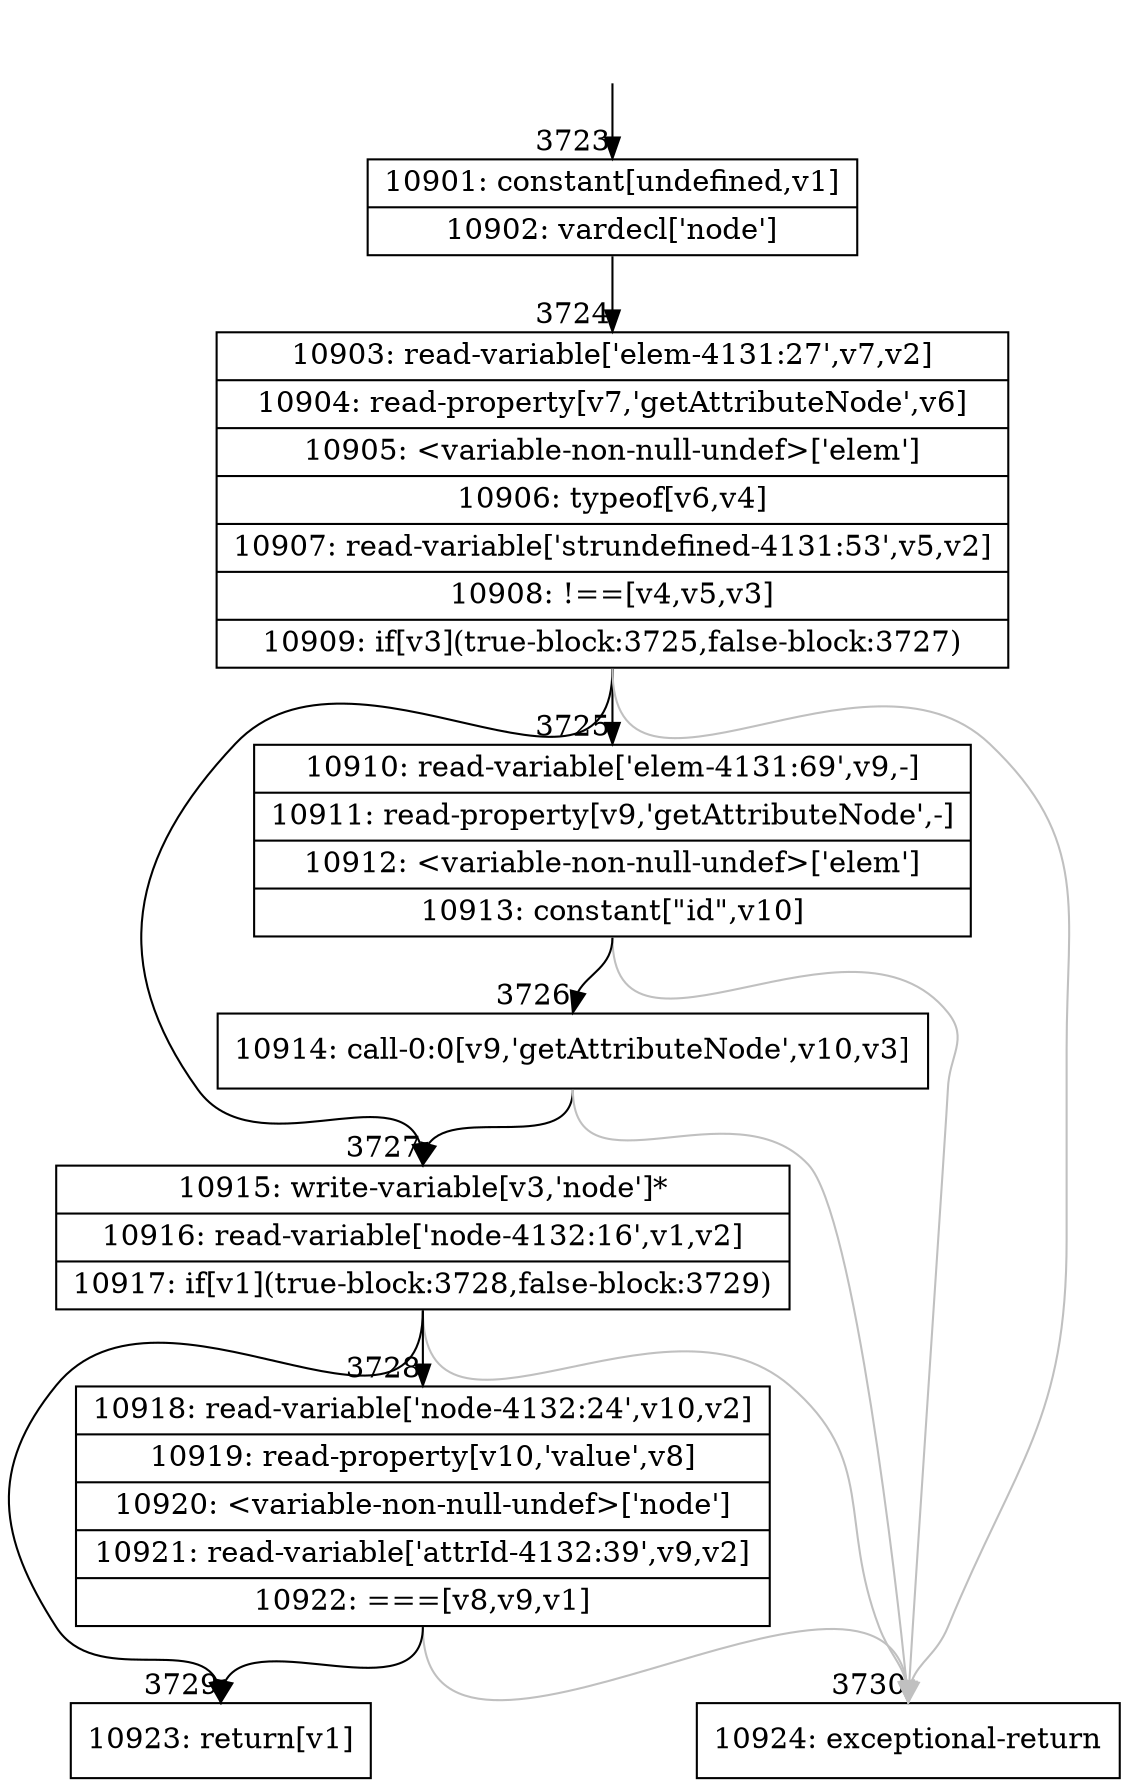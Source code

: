 digraph {
rankdir="TD"
BB_entry246[shape=none,label=""];
BB_entry246 -> BB3723 [tailport=s, headport=n, headlabel="    3723"]
BB3723 [shape=record label="{10901: constant[undefined,v1]|10902: vardecl['node']}" ] 
BB3723 -> BB3724 [tailport=s, headport=n, headlabel="      3724"]
BB3724 [shape=record label="{10903: read-variable['elem-4131:27',v7,v2]|10904: read-property[v7,'getAttributeNode',v6]|10905: \<variable-non-null-undef\>['elem']|10906: typeof[v6,v4]|10907: read-variable['strundefined-4131:53',v5,v2]|10908: !==[v4,v5,v3]|10909: if[v3](true-block:3725,false-block:3727)}" ] 
BB3724 -> BB3727 [tailport=s, headport=n, headlabel="      3727"]
BB3724 -> BB3725 [tailport=s, headport=n, headlabel="      3725"]
BB3724 -> BB3730 [tailport=s, headport=n, color=gray, headlabel="      3730"]
BB3725 [shape=record label="{10910: read-variable['elem-4131:69',v9,-]|10911: read-property[v9,'getAttributeNode',-]|10912: \<variable-non-null-undef\>['elem']|10913: constant[\"id\",v10]}" ] 
BB3725 -> BB3726 [tailport=s, headport=n, headlabel="      3726"]
BB3725 -> BB3730 [tailport=s, headport=n, color=gray]
BB3726 [shape=record label="{10914: call-0:0[v9,'getAttributeNode',v10,v3]}" ] 
BB3726 -> BB3727 [tailport=s, headport=n]
BB3726 -> BB3730 [tailport=s, headport=n, color=gray]
BB3727 [shape=record label="{10915: write-variable[v3,'node']*|10916: read-variable['node-4132:16',v1,v2]|10917: if[v1](true-block:3728,false-block:3729)}" ] 
BB3727 -> BB3729 [tailport=s, headport=n, headlabel="      3729"]
BB3727 -> BB3728 [tailport=s, headport=n, headlabel="      3728"]
BB3727 -> BB3730 [tailport=s, headport=n, color=gray]
BB3728 [shape=record label="{10918: read-variable['node-4132:24',v10,v2]|10919: read-property[v10,'value',v8]|10920: \<variable-non-null-undef\>['node']|10921: read-variable['attrId-4132:39',v9,v2]|10922: ===[v8,v9,v1]}" ] 
BB3728 -> BB3729 [tailport=s, headport=n]
BB3728 -> BB3730 [tailport=s, headport=n, color=gray]
BB3729 [shape=record label="{10923: return[v1]}" ] 
BB3730 [shape=record label="{10924: exceptional-return}" ] 
}
